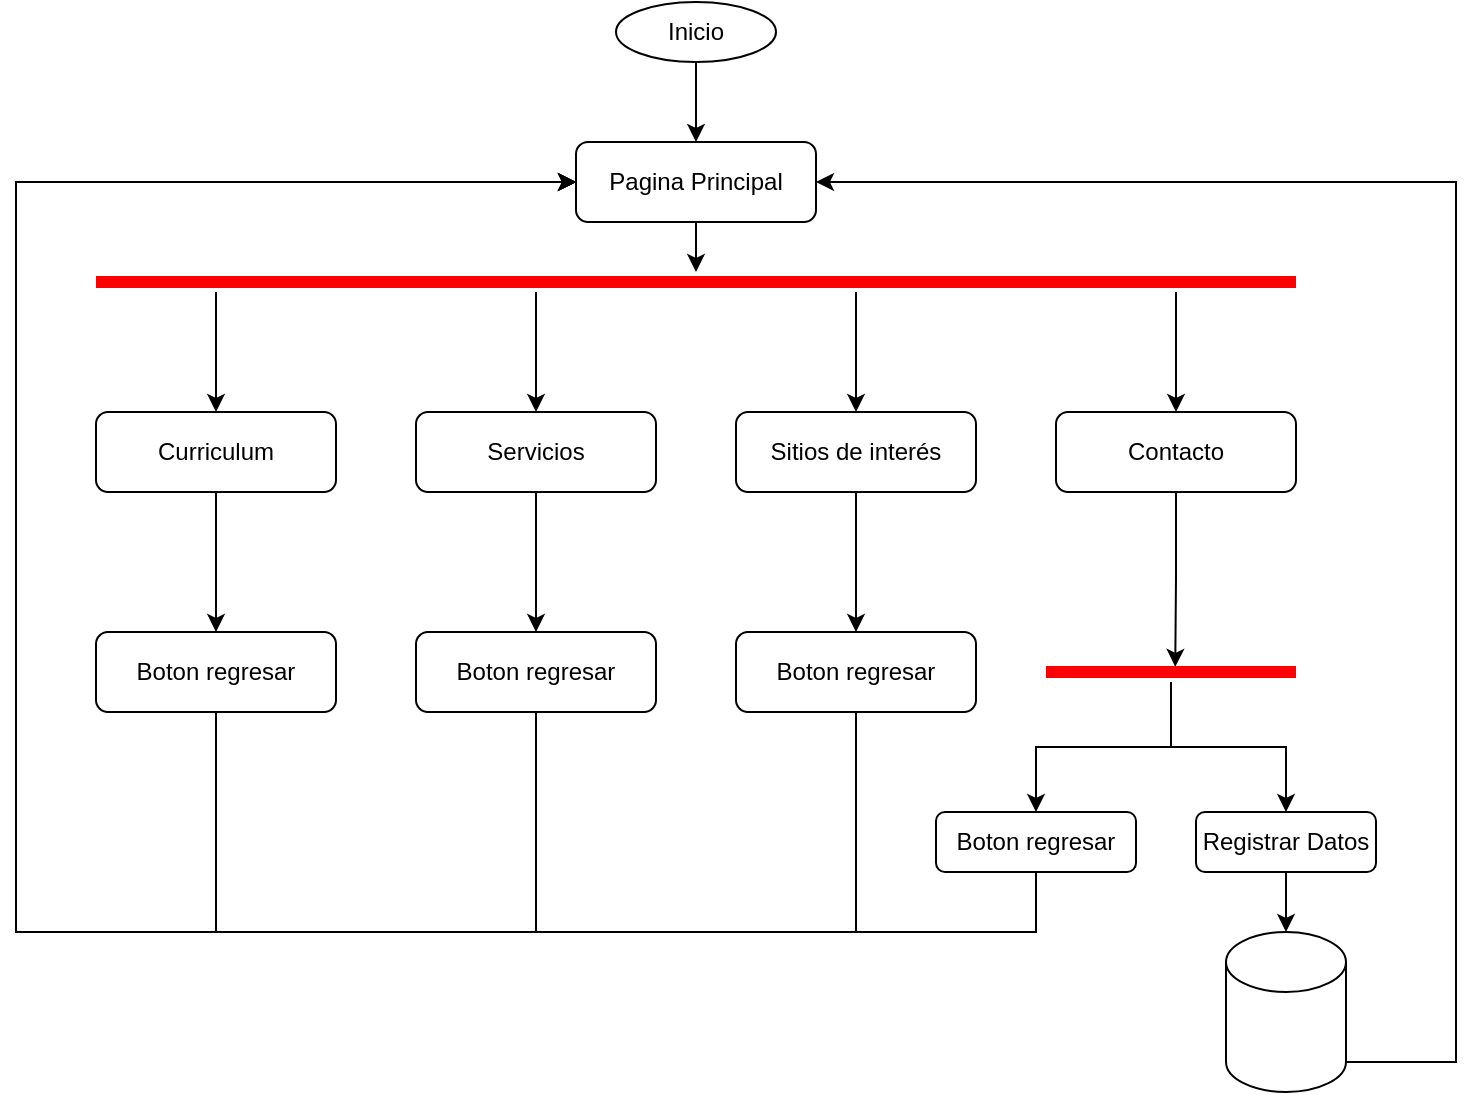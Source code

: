 <mxfile version="21.5.0" type="onedrive">
  <diagram id="C5RBs43oDa-KdzZeNtuy" name="Page-1">
    <mxGraphModel grid="1" page="1" gridSize="10" guides="1" tooltips="1" connect="1" arrows="1" fold="1" pageScale="1" pageWidth="827" pageHeight="1169" math="0" shadow="0">
      <root>
        <mxCell id="WIyWlLk6GJQsqaUBKTNV-0" />
        <mxCell id="WIyWlLk6GJQsqaUBKTNV-1" parent="WIyWlLk6GJQsqaUBKTNV-0" />
        <mxCell id="IAvReBsYw5O-N6UB6ERt-23" style="edgeStyle=orthogonalEdgeStyle;rounded=0;orthogonalLoop=1;jettySize=auto;html=1;" edge="1" parent="WIyWlLk6GJQsqaUBKTNV-1" source="WIyWlLk6GJQsqaUBKTNV-3" target="IAvReBsYw5O-N6UB6ERt-21">
          <mxGeometry relative="1" as="geometry" />
        </mxCell>
        <mxCell id="WIyWlLk6GJQsqaUBKTNV-3" value="Pagina Principal" style="rounded=1;whiteSpace=wrap;html=1;fontSize=12;glass=0;strokeWidth=1;shadow=0;" vertex="1" parent="WIyWlLk6GJQsqaUBKTNV-1">
          <mxGeometry x="320" y="85" width="120" height="40" as="geometry" />
        </mxCell>
        <mxCell id="IAvReBsYw5O-N6UB6ERt-29" style="edgeStyle=orthogonalEdgeStyle;rounded=0;orthogonalLoop=1;jettySize=auto;html=1;" edge="1" parent="WIyWlLk6GJQsqaUBKTNV-1" source="WIyWlLk6GJQsqaUBKTNV-7" target="IAvReBsYw5O-N6UB6ERt-28">
          <mxGeometry relative="1" as="geometry" />
        </mxCell>
        <mxCell id="WIyWlLk6GJQsqaUBKTNV-7" value="Curriculum" style="rounded=1;whiteSpace=wrap;html=1;fontSize=12;glass=0;strokeWidth=1;shadow=0;" vertex="1" parent="WIyWlLk6GJQsqaUBKTNV-1">
          <mxGeometry x="80" y="220" width="120" height="40" as="geometry" />
        </mxCell>
        <mxCell id="IAvReBsYw5O-N6UB6ERt-37" style="edgeStyle=orthogonalEdgeStyle;rounded=0;orthogonalLoop=1;jettySize=auto;html=1;" edge="1" parent="WIyWlLk6GJQsqaUBKTNV-1" source="WIyWlLk6GJQsqaUBKTNV-11" target="IAvReBsYw5O-N6UB6ERt-32">
          <mxGeometry relative="1" as="geometry" />
        </mxCell>
        <mxCell id="WIyWlLk6GJQsqaUBKTNV-11" value="Sitios de interés" style="rounded=1;whiteSpace=wrap;html=1;fontSize=12;glass=0;strokeWidth=1;shadow=0;" vertex="1" parent="WIyWlLk6GJQsqaUBKTNV-1">
          <mxGeometry x="400" y="220" width="120" height="40" as="geometry" />
        </mxCell>
        <mxCell id="IAvReBsYw5O-N6UB6ERt-36" style="edgeStyle=orthogonalEdgeStyle;rounded=0;orthogonalLoop=1;jettySize=auto;html=1;" edge="1" parent="WIyWlLk6GJQsqaUBKTNV-1" source="WIyWlLk6GJQsqaUBKTNV-12" target="IAvReBsYw5O-N6UB6ERt-31">
          <mxGeometry relative="1" as="geometry" />
        </mxCell>
        <mxCell id="WIyWlLk6GJQsqaUBKTNV-12" value="Servicios" style="rounded=1;whiteSpace=wrap;html=1;fontSize=12;glass=0;strokeWidth=1;shadow=0;" vertex="1" parent="WIyWlLk6GJQsqaUBKTNV-1">
          <mxGeometry x="240" y="220" width="120" height="40" as="geometry" />
        </mxCell>
        <mxCell id="IAvReBsYw5O-N6UB6ERt-1" style="edgeStyle=orthogonalEdgeStyle;rounded=0;orthogonalLoop=1;jettySize=auto;html=1;" edge="1" parent="WIyWlLk6GJQsqaUBKTNV-1" source="IAvReBsYw5O-N6UB6ERt-0" target="WIyWlLk6GJQsqaUBKTNV-3">
          <mxGeometry relative="1" as="geometry" />
        </mxCell>
        <mxCell id="IAvReBsYw5O-N6UB6ERt-0" value="Inicio" style="ellipse;whiteSpace=wrap;html=1;" vertex="1" parent="WIyWlLk6GJQsqaUBKTNV-1">
          <mxGeometry x="340" y="15" width="80" height="30" as="geometry" />
        </mxCell>
        <mxCell id="IAvReBsYw5O-N6UB6ERt-38" style="edgeStyle=orthogonalEdgeStyle;rounded=0;orthogonalLoop=1;jettySize=auto;html=1;entryX=0.517;entryY=0.24;entryDx=0;entryDy=0;entryPerimeter=0;" edge="1" parent="WIyWlLk6GJQsqaUBKTNV-1" source="IAvReBsYw5O-N6UB6ERt-17" target="IAvReBsYw5O-N6UB6ERt-34">
          <mxGeometry relative="1" as="geometry" />
        </mxCell>
        <mxCell id="IAvReBsYw5O-N6UB6ERt-17" value="Contacto" style="rounded=1;whiteSpace=wrap;html=1;fontSize=12;glass=0;strokeWidth=1;shadow=0;" vertex="1" parent="WIyWlLk6GJQsqaUBKTNV-1">
          <mxGeometry x="560" y="220" width="120" height="40" as="geometry" />
        </mxCell>
        <mxCell id="IAvReBsYw5O-N6UB6ERt-24" style="edgeStyle=orthogonalEdgeStyle;rounded=0;orthogonalLoop=1;jettySize=auto;html=1;" edge="1" parent="WIyWlLk6GJQsqaUBKTNV-1" source="IAvReBsYw5O-N6UB6ERt-21" target="WIyWlLk6GJQsqaUBKTNV-7">
          <mxGeometry relative="1" as="geometry">
            <Array as="points">
              <mxPoint x="140" y="190" />
              <mxPoint x="140" y="190" />
            </Array>
          </mxGeometry>
        </mxCell>
        <mxCell id="IAvReBsYw5O-N6UB6ERt-25" style="edgeStyle=orthogonalEdgeStyle;rounded=0;orthogonalLoop=1;jettySize=auto;html=1;" edge="1" parent="WIyWlLk6GJQsqaUBKTNV-1" source="IAvReBsYw5O-N6UB6ERt-21" target="WIyWlLk6GJQsqaUBKTNV-11">
          <mxGeometry relative="1" as="geometry">
            <Array as="points">
              <mxPoint x="460" y="190" />
              <mxPoint x="460" y="190" />
            </Array>
          </mxGeometry>
        </mxCell>
        <mxCell id="IAvReBsYw5O-N6UB6ERt-26" style="edgeStyle=orthogonalEdgeStyle;rounded=0;orthogonalLoop=1;jettySize=auto;html=1;" edge="1" parent="WIyWlLk6GJQsqaUBKTNV-1" source="IAvReBsYw5O-N6UB6ERt-21" target="IAvReBsYw5O-N6UB6ERt-17">
          <mxGeometry relative="1" as="geometry">
            <Array as="points">
              <mxPoint x="620" y="190" />
              <mxPoint x="620" y="190" />
            </Array>
          </mxGeometry>
        </mxCell>
        <mxCell id="IAvReBsYw5O-N6UB6ERt-27" style="edgeStyle=orthogonalEdgeStyle;rounded=0;orthogonalLoop=1;jettySize=auto;html=1;" edge="1" parent="WIyWlLk6GJQsqaUBKTNV-1" source="IAvReBsYw5O-N6UB6ERt-21" target="WIyWlLk6GJQsqaUBKTNV-12">
          <mxGeometry relative="1" as="geometry">
            <Array as="points">
              <mxPoint x="300" y="170" />
              <mxPoint x="300" y="170" />
            </Array>
          </mxGeometry>
        </mxCell>
        <mxCell id="IAvReBsYw5O-N6UB6ERt-21" value="" style="shape=line;html=1;strokeWidth=6;strokeColor=#ff0000;" vertex="1" parent="WIyWlLk6GJQsqaUBKTNV-1">
          <mxGeometry x="80" y="150" width="600" height="10" as="geometry" />
        </mxCell>
        <mxCell id="IAvReBsYw5O-N6UB6ERt-53" style="edgeStyle=orthogonalEdgeStyle;rounded=0;orthogonalLoop=1;jettySize=auto;html=1;entryX=0;entryY=0.5;entryDx=0;entryDy=0;" edge="1" parent="WIyWlLk6GJQsqaUBKTNV-1" source="IAvReBsYw5O-N6UB6ERt-28" target="WIyWlLk6GJQsqaUBKTNV-3">
          <mxGeometry relative="1" as="geometry">
            <Array as="points">
              <mxPoint x="140" y="480" />
              <mxPoint x="40" y="480" />
              <mxPoint x="40" y="105" />
            </Array>
          </mxGeometry>
        </mxCell>
        <mxCell id="IAvReBsYw5O-N6UB6ERt-28" value="Boton regresar" style="rounded=1;whiteSpace=wrap;html=1;fontSize=12;glass=0;strokeWidth=1;shadow=0;" vertex="1" parent="WIyWlLk6GJQsqaUBKTNV-1">
          <mxGeometry x="80" y="330" width="120" height="40" as="geometry" />
        </mxCell>
        <mxCell id="IAvReBsYw5O-N6UB6ERt-51" style="edgeStyle=orthogonalEdgeStyle;rounded=0;orthogonalLoop=1;jettySize=auto;html=1;" edge="1" parent="WIyWlLk6GJQsqaUBKTNV-1" source="IAvReBsYw5O-N6UB6ERt-31" target="WIyWlLk6GJQsqaUBKTNV-3">
          <mxGeometry relative="1" as="geometry">
            <Array as="points">
              <mxPoint x="300" y="480" />
              <mxPoint x="40" y="480" />
              <mxPoint x="40" y="105" />
            </Array>
          </mxGeometry>
        </mxCell>
        <mxCell id="IAvReBsYw5O-N6UB6ERt-31" value="Boton regresar" style="rounded=1;whiteSpace=wrap;html=1;fontSize=12;glass=0;strokeWidth=1;shadow=0;" vertex="1" parent="WIyWlLk6GJQsqaUBKTNV-1">
          <mxGeometry x="240" y="330" width="120" height="40" as="geometry" />
        </mxCell>
        <mxCell id="IAvReBsYw5O-N6UB6ERt-52" style="edgeStyle=orthogonalEdgeStyle;rounded=0;orthogonalLoop=1;jettySize=auto;html=1;entryX=0;entryY=0.5;entryDx=0;entryDy=0;" edge="1" parent="WIyWlLk6GJQsqaUBKTNV-1" source="IAvReBsYw5O-N6UB6ERt-32" target="WIyWlLk6GJQsqaUBKTNV-3">
          <mxGeometry relative="1" as="geometry">
            <Array as="points">
              <mxPoint x="460" y="480" />
              <mxPoint x="40" y="480" />
              <mxPoint x="40" y="105" />
            </Array>
          </mxGeometry>
        </mxCell>
        <mxCell id="IAvReBsYw5O-N6UB6ERt-32" value="Boton regresar" style="rounded=1;whiteSpace=wrap;html=1;fontSize=12;glass=0;strokeWidth=1;shadow=0;" vertex="1" parent="WIyWlLk6GJQsqaUBKTNV-1">
          <mxGeometry x="400" y="330" width="120" height="40" as="geometry" />
        </mxCell>
        <mxCell id="IAvReBsYw5O-N6UB6ERt-56" style="edgeStyle=orthogonalEdgeStyle;rounded=0;orthogonalLoop=1;jettySize=auto;html=1;" edge="1" parent="WIyWlLk6GJQsqaUBKTNV-1" source="IAvReBsYw5O-N6UB6ERt-33" target="IAvReBsYw5O-N6UB6ERt-43">
          <mxGeometry relative="1" as="geometry" />
        </mxCell>
        <mxCell id="IAvReBsYw5O-N6UB6ERt-33" value="Registrar Datos" style="rounded=1;whiteSpace=wrap;html=1;fontSize=12;glass=0;strokeWidth=1;shadow=0;" vertex="1" parent="WIyWlLk6GJQsqaUBKTNV-1">
          <mxGeometry x="630" y="420" width="90" height="30" as="geometry" />
        </mxCell>
        <mxCell id="IAvReBsYw5O-N6UB6ERt-39" style="edgeStyle=orthogonalEdgeStyle;rounded=0;orthogonalLoop=1;jettySize=auto;html=1;" edge="1" parent="WIyWlLk6GJQsqaUBKTNV-1" source="IAvReBsYw5O-N6UB6ERt-34" target="IAvReBsYw5O-N6UB6ERt-35">
          <mxGeometry relative="1" as="geometry" />
        </mxCell>
        <mxCell id="IAvReBsYw5O-N6UB6ERt-40" style="edgeStyle=orthogonalEdgeStyle;rounded=0;orthogonalLoop=1;jettySize=auto;html=1;" edge="1" parent="WIyWlLk6GJQsqaUBKTNV-1" source="IAvReBsYw5O-N6UB6ERt-34" target="IAvReBsYw5O-N6UB6ERt-33">
          <mxGeometry relative="1" as="geometry" />
        </mxCell>
        <mxCell id="IAvReBsYw5O-N6UB6ERt-34" value="" style="shape=line;html=1;strokeWidth=6;strokeColor=#ff0000;" vertex="1" parent="WIyWlLk6GJQsqaUBKTNV-1">
          <mxGeometry x="555" y="345" width="125" height="10" as="geometry" />
        </mxCell>
        <mxCell id="IAvReBsYw5O-N6UB6ERt-55" style="edgeStyle=orthogonalEdgeStyle;rounded=0;orthogonalLoop=1;jettySize=auto;html=1;entryX=0;entryY=0.5;entryDx=0;entryDy=0;" edge="1" parent="WIyWlLk6GJQsqaUBKTNV-1" source="IAvReBsYw5O-N6UB6ERt-35" target="WIyWlLk6GJQsqaUBKTNV-3">
          <mxGeometry relative="1" as="geometry">
            <Array as="points">
              <mxPoint x="550" y="480" />
              <mxPoint x="40" y="480" />
              <mxPoint x="40" y="105" />
            </Array>
          </mxGeometry>
        </mxCell>
        <mxCell id="IAvReBsYw5O-N6UB6ERt-35" value="Boton regresar" style="rounded=1;whiteSpace=wrap;html=1;fontSize=12;glass=0;strokeWidth=1;shadow=0;" vertex="1" parent="WIyWlLk6GJQsqaUBKTNV-1">
          <mxGeometry x="500" y="420" width="100" height="30" as="geometry" />
        </mxCell>
        <mxCell id="IAvReBsYw5O-N6UB6ERt-57" style="edgeStyle=orthogonalEdgeStyle;rounded=0;orthogonalLoop=1;jettySize=auto;html=1;entryX=1;entryY=0.5;entryDx=0;entryDy=0;" edge="1" parent="WIyWlLk6GJQsqaUBKTNV-1" source="IAvReBsYw5O-N6UB6ERt-43" target="WIyWlLk6GJQsqaUBKTNV-3">
          <mxGeometry relative="1" as="geometry">
            <Array as="points">
              <mxPoint x="760" y="545" />
              <mxPoint x="760" y="105" />
            </Array>
          </mxGeometry>
        </mxCell>
        <mxCell id="IAvReBsYw5O-N6UB6ERt-43" value="" style="shape=cylinder3;whiteSpace=wrap;html=1;boundedLbl=1;backgroundOutline=1;size=15;" vertex="1" parent="WIyWlLk6GJQsqaUBKTNV-1">
          <mxGeometry x="645" y="480" width="60" height="80" as="geometry" />
        </mxCell>
      </root>
    </mxGraphModel>
  </diagram>
</mxfile>
